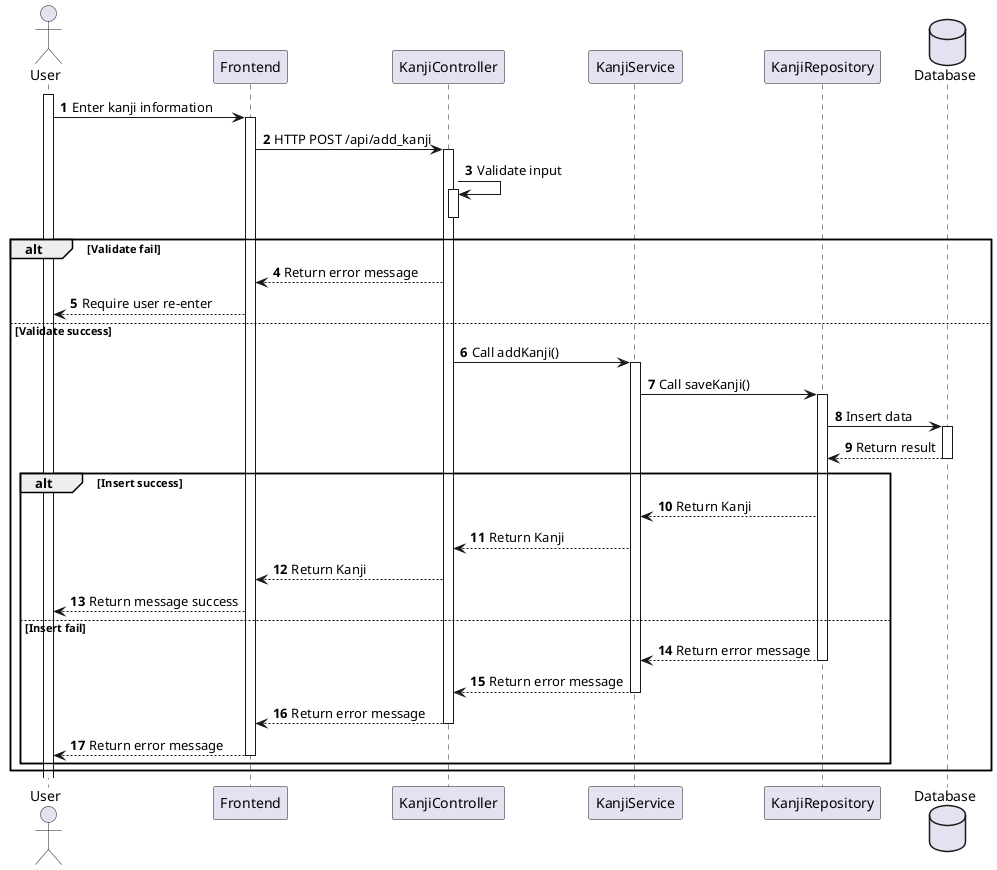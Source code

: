 @startuml
actor User
'participant "Homepage Activity" as Homepage
participant "Frontend" as Frontend
participant "KanjiController" as Controller
participant "KanjiService" as Service
participant "KanjiRepository" as Repository

database Database
activate User
autonumber

User -> Frontend++: Enter kanji information
Frontend -> Controller++: HTTP POST /api/add_kanji
Controller -> Controller: Validate input
activate Controller
deactivate Controller

alt Validate fail
    Controller --> Frontend: Return error message
    Frontend --> User: Require user re-enter

else Validate success
    Controller -> Service++: Call addKanji()
    Service -> Repository++: Call saveKanji()
    Repository -> Database++: Insert data
    Database --> Repository--: Return result
    
    alt Insert success
        Repository --> Service: Return Kanji
        Service --> Controller: Return Kanji
        Controller --> Frontend: Return Kanji
        Frontend --> User: Return message success
        
    else Insert fail
        Repository --> Service: Return error message
        deactivate Repository
        Service --> Controller--: Return error message
        Controller --> Frontend--: Return error message
        Frontend --> User--: Return error message
    end
end
@enduml
